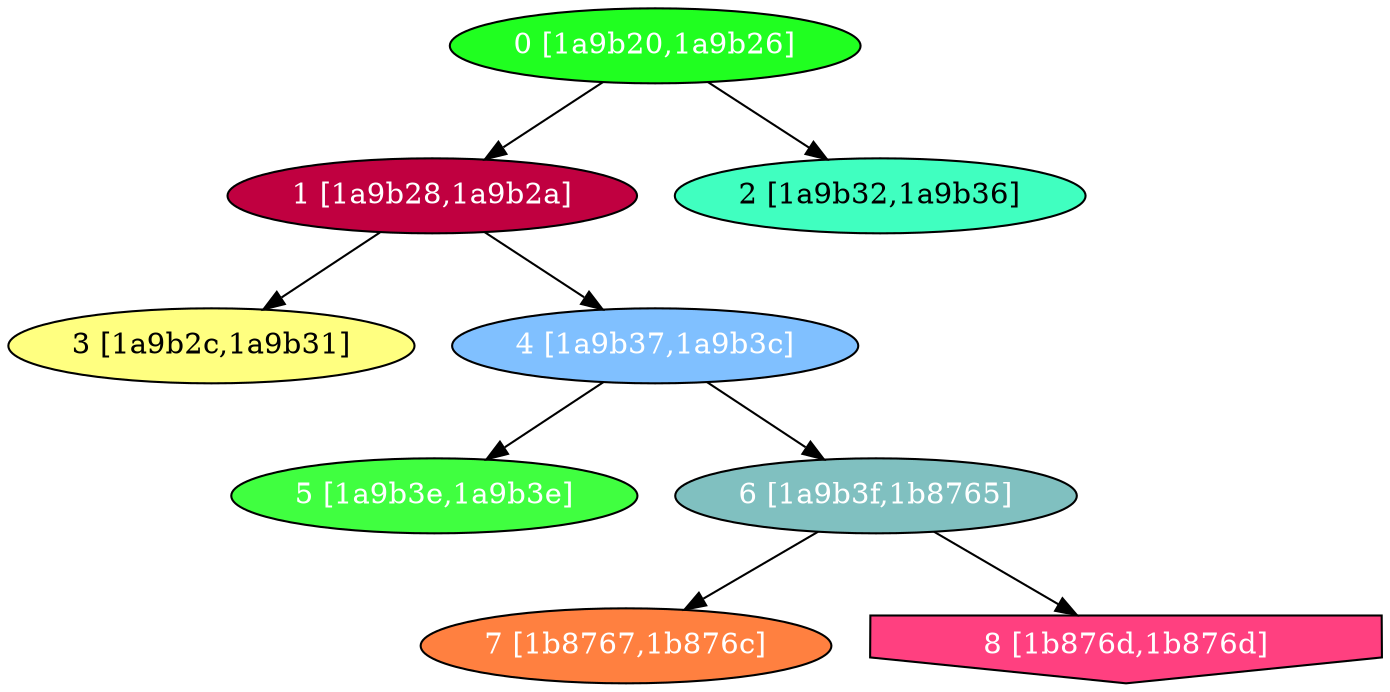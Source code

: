 diGraph libnss3{
	libnss3_0  [style=filled fillcolor="#20FF20" fontcolor="#ffffff" shape=oval label="0 [1a9b20,1a9b26]"]
	libnss3_1  [style=filled fillcolor="#C00040" fontcolor="#ffffff" shape=oval label="1 [1a9b28,1a9b2a]"]
	libnss3_2  [style=filled fillcolor="#40FFC0" fontcolor="#000000" shape=oval label="2 [1a9b32,1a9b36]"]
	libnss3_3  [style=filled fillcolor="#FFFF80" fontcolor="#000000" shape=oval label="3 [1a9b2c,1a9b31]"]
	libnss3_4  [style=filled fillcolor="#80C0FF" fontcolor="#ffffff" shape=oval label="4 [1a9b37,1a9b3c]"]
	libnss3_5  [style=filled fillcolor="#40FF40" fontcolor="#ffffff" shape=oval label="5 [1a9b3e,1a9b3e]"]
	libnss3_6  [style=filled fillcolor="#80C0C0" fontcolor="#ffffff" shape=oval label="6 [1a9b3f,1b8765]"]
	libnss3_7  [style=filled fillcolor="#FF8040" fontcolor="#ffffff" shape=oval label="7 [1b8767,1b876c]"]
	libnss3_8  [style=filled fillcolor="#FF4080" fontcolor="#ffffff" shape=invhouse label="8 [1b876d,1b876d]"]

	libnss3_0 -> libnss3_1
	libnss3_0 -> libnss3_2
	libnss3_1 -> libnss3_3
	libnss3_1 -> libnss3_4
	libnss3_4 -> libnss3_5
	libnss3_4 -> libnss3_6
	libnss3_6 -> libnss3_7
	libnss3_6 -> libnss3_8
}
